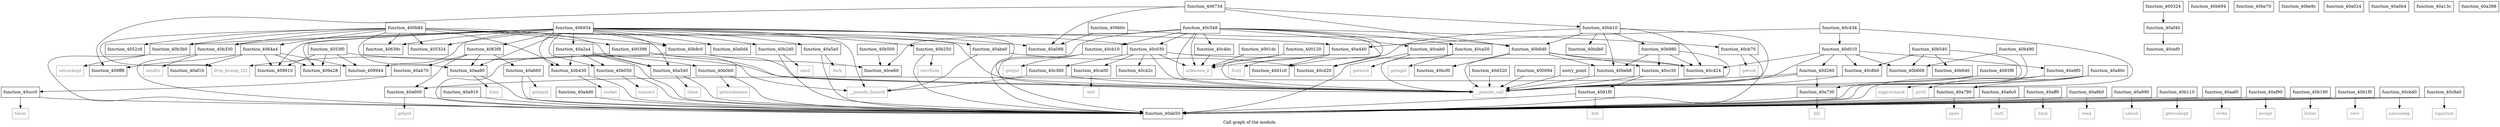 digraph "Call graph of the module." {
  label="Call graph of the module.";
  node [shape=record];

  Node_function_40a600 [label="{function_40a600}"];
  Node_function_40a660 [label="{function_40a660}"];
  Node_function_40a5a0 [label="{function_40a5a0}"];
  Node_function_40a730 [label="{function_40a730}"];
  Node_function_40b6d0 [label="{function_40b6d0}"];
  Node_function_40a6c0 [label="{function_40a6c0}"];
  Node_function_40c548 [label="{function_40c548}"];
  Node_function_40aff0 [label="{function_40aff0}"];
  Node_function_40ab50 [label="{function_40ab50}"];
  Node_function_40ab70 [label="{function_40ab70}"];
  Node_function_40abe0 [label="{function_40abe0}"];
  Node_function_40af10 [label="{function_40af10}"];
  Node_function_40b3b0 [label="{function_40b3b0}"];
  Node_function_40a790 [label="{function_40a790}"];
  Node_function_40a80c [label="{function_40a80c}"];
  Node_function_40c4bc [label="{function_40c4bc}"];
  Node_function_40a8b0 [label="{function_40a8b0}"];
  Node_function_40a910 [label="{function_40a910}"];
  Node_function_40a990 [label="{function_40a990}"];
  Node_function_40a9f0 [label="{function_40a9f0}"];
  Node_function_40af40 [label="{function_40af40}"];
  Node_function_40b8c0 [label="{function_40b8c0}"];
  Node_function_40b050 [label="{function_40b050}"];
  Node_function_40b980 [label="{function_40b980}"];
  Node_function_40c434 [label="{function_40c434}"];
  Node_function_40b0b0 [label="{function_40b0b0}"];
  Node_function_40c42c [label="{function_40c42c}"];
  Node_function_40aa90 [label="{function_40aa90}"];
  Node_function_40b430 [label="{function_40b430}"];
  Node_function_40bb10 [label="{function_40bb10}"];
  Node_function_40b110 [label="{function_40b110}"];
  Node_function_40bcf0 [label="{function_40bcf0}"];
  Node_function_40b490 [label="{function_40b490}"];
  Node_function_40b500 [label="{function_40b500}"];
  Node_function_40aaf0 [label="{function_40aaf0}"];
  Node_function_40b540 [label="{function_40b540}"];
  Node_function_40af90 [label="{function_40af90}"];
  Node_function_40b190 [label="{function_40b190}"];
  Node_function_40bdb0 [label="{function_40bdb0}"];
  Node_function_40b640 [label="{function_40b640}"];
  Node_function_40b668 [label="{function_40b668}"];
  Node_function_40b694 [label="{function_40b694}"];
  Node_function_40b1f0 [label="{function_40b1f0}"];
  Node_function_40be70 [label="{function_40be70}"];
  Node_function_40c8b0 [label="{function_40c8b0}"];
  Node_function_40be9c [label="{function_40be9c}"];
  Node_function_40b250 [label="{function_40b250}"];
  Node_function_40beb8 [label="{function_40beb8}"];
  Node_function_40b2d0 [label="{function_40b2d0}"];
  Node_function_40c030 [label="{function_40c030}"];
  Node_function_40c360 [label="{function_40c360}"];
  Node_function_40b330 [label="{function_40b330}"];
  Node_function_40cb10 [label="{function_40cb10}"];
  Node_function_40cb70 [label="{function_40cb70}"];
  Node_function_40cbd0 [label="{function_40cbd0}"];
  Node_function_40cc30 [label="{function_40cc30}"];
  Node_function_40ccc0 [label="{function_40ccc0}"];
  Node_function_40cd20 [label="{function_40cd20}"];
  Node_socket [color="gray50", fontcolor="gray50", label="{socket}"];
  Node_function_40c9a0 [label="{function_40c9a0}"];
  Node_function_40ca00 [label="{function_40ca00}"];
  Node_function_40ca50 [label="{function_40ca50}"];
  Node_function_40cab0 [label="{function_40cab0}"];
  Node_llvm_bswap_i32 [color="gray50", fontcolor="gray50", label="{llvm_bswap_i32}"];
  Node_function_40ce60 [label="{function_40ce60}"];
  Node_function_40cef0 [label="{function_40cef0}"];
  Node_function_40d010 [label="{function_40d010}"];
  Node_function_40d1c0 [label="{function_40d1c0}"];
  Node_function_40d1f0 [label="{function_40d1f0}"];
  Node_function_40d260 [label="{function_40d260}"];
  Node_function_40d320 [label="{function_40d320}"];
  Node_unknown_0 [color="gray50", fontcolor="gray50", label="{unknown_0}"];
  Node_fcntl [color="gray50", fontcolor="gray50", label="{fcntl}"];
  Node_close [color="gray50", fontcolor="gray50", label="{close}"];
  Node_fork [color="gray50", fontcolor="gray50", label="{fork}"];
  Node_getpid [color="gray50", fontcolor="gray50", label="{getpid}"];
  Node_getppid [color="gray50", fontcolor="gray50", label="{getppid}"];
  Node_ioctl [color="gray50", fontcolor="gray50", label="{ioctl}"];
  Node_kill [color="gray50", fontcolor="gray50", label="{kill}"];
  Node_open [color="gray50", fontcolor="gray50", label="{open}"];
  Node_prctl [color="gray50", fontcolor="gray50", label="{prctl}"];
  Node_read [color="gray50", fontcolor="gray50", label="{read}"];
  Node_setsid [color="gray50", fontcolor="gray50", label="{setsid}"];
  Node_sigprocmask [color="gray50", fontcolor="gray50", label="{sigprocmask}"];
  Node_time [color="gray50", fontcolor="gray50", label="{time}"];
  Node_write [color="gray50", fontcolor="gray50", label="{write}"];
  Node_accept [color="gray50", fontcolor="gray50", label="{accept}"];
  Node_bind [color="gray50", fontcolor="gray50", label="{bind}"];
  Node_connect [color="gray50", fontcolor="gray50", label="{connect}"];
  Node_getsockname [color="gray50", fontcolor="gray50", label="{getsockname}"];
  Node_getsockopt [color="gray50", fontcolor="gray50", label="{getsockopt}"];
  Node_listen [color="gray50", fontcolor="gray50", label="{listen}"];
  Node_recv [color="gray50", fontcolor="gray50", label="{recv}"];
  Node_recvfrom [color="gray50", fontcolor="gray50", label="{recvfrom}"];
  Node_send [color="gray50", fontcolor="gray50", label="{send}"];
  Node_sendto [color="gray50", fontcolor="gray50", label="{sendto}"];
  Node_setsockopt [color="gray50", fontcolor="gray50", label="{setsockopt}"];
  Node_sigaction [color="gray50", fontcolor="gray50", label="{sigaction}"];
  Node_exit [color="gray50", fontcolor="gray50", label="{exit}"];
  Node_getegid [color="gray50", fontcolor="gray50", label="{getegid}"];
  Node_geteuid [color="gray50", fontcolor="gray50", label="{geteuid}"];
  Node_getgid [color="gray50", fontcolor="gray50", label="{getgid}"];
  Node_getuid [color="gray50", fontcolor="gray50", label="{getuid}"];
  Node_nanosleep [color="gray50", fontcolor="gray50", label="{nanosleep}"];
  Node_times [color="gray50", fontcolor="gray50", label="{times}"];
  Node_brk [color="gray50", fontcolor="gray50", label="{brk}"];
  Node___pseudo_call [color="gray50", fontcolor="gray50", label="{__pseudo_call}"];
  Node___pseudo_branch [color="gray50", fontcolor="gray50", label="{__pseudo_branch}"];
  Node_function_400094 [label="{function_400094}"];
  Node_function_400120 [label="{function_400120}"];
  Node_function_4001dc [label="{function_4001dc}"];
  Node_entry_point [label="{entry_point}"];
  Node_function_400324 [label="{function_400324}"];
  Node_function_400398 [label="{function_400398}"];
  Node_function_400b84 [label="{function_400b84}"];
  Node_function_406934 [label="{function_406934}"];
  Node_function_4052c8 [label="{function_4052c8}"];
  Node_function_405324 [label="{function_405324}"];
  Node_function_4053f0 [label="{function_4053f0}"];
  Node_function_40639c [label="{function_40639c}"];
  Node_function_4063f8 [label="{function_4063f8}"];
  Node_function_4064a4 [label="{function_4064a4}"];
  Node_function_4065f8 [label="{function_4065f8}"];
  Node_function_406734 [label="{function_406734}"];
  Node_function_40c424 [label="{function_40c424}"];
  Node_function_409910 [label="{function_409910}"];
  Node_function_409944 [label="{function_409944}"];
  Node_function_409a28 [label="{function_409a28}"];
  Node_function_409b0c [label="{function_409b0c}"];
  Node_function_409ff8 [label="{function_409ff8}"];
  Node_function_40a024 [label="{function_40a024}"];
  Node_function_40a088 [label="{function_40a088}"];
  Node_function_40a0b4 [label="{function_40a0b4}"];
  Node_function_40a0d4 [label="{function_40a0d4}"];
  Node_function_40a13c [label="{function_40a13c}"];
  Node_function_40a2a4 [label="{function_40a2a4}"];
  Node_function_40a388 [label="{function_40a388}"];
  Node_function_40a440 [label="{function_40a440}"];
  Node_function_40a4d0 [label="{function_40a4d0}"];
  Node_function_40a540 [label="{function_40a540}"];
  Node_function_40a600 -> Node_function_40ab50;
  Node_function_40a600 -> Node_getpid;
  Node_function_40a660 -> Node_function_40ab50;
  Node_function_40a660 -> Node_getppid;
  Node_function_40a5a0 -> Node_function_40ab50;
  Node_function_40a5a0 -> Node_fork;
  Node_function_40a730 -> Node_function_40ab50;
  Node_function_40a730 -> Node_kill;
  Node_function_40b6d0 -> Node_function_40bcf0;
  Node_function_40b6d0 -> Node_function_40beb8;
  Node_function_40b6d0 -> Node_function_40cc30;
  Node_function_40b6d0 -> Node___pseudo_call;
  Node_function_40b6d0 -> Node_function_40c424;
  Node_function_40a6c0 -> Node_function_40ab50;
  Node_function_40a6c0 -> Node_ioctl;
  Node_function_40c548 -> Node_function_40ab50;
  Node_function_40c548 -> Node_function_40c4bc;
  Node_function_40c548 -> Node_function_40c030;
  Node_function_40c548 -> Node_function_40cb10;
  Node_function_40c548 -> Node_function_40cb70;
  Node_function_40c548 -> Node_function_40cd20;
  Node_function_40c548 -> Node_function_40ca50;
  Node_function_40c548 -> Node_function_40cab0;
  Node_function_40c548 -> Node_function_40ce60;
  Node_function_40c548 -> Node_function_40d1c0;
  Node_function_40c548 -> Node_unknown_0;
  Node_function_40c548 -> Node___pseudo_call;
  Node_function_40aff0 -> Node_function_40ab50;
  Node_function_40aff0 -> Node_bind;
  Node_function_40ab70 -> Node_function_40ccc0;
  Node_function_40abe0 -> Node_function_40cd20;
  Node_function_40abe0 -> Node___pseudo_branch;
  Node_function_40b3b0 -> Node_function_40ab50;
  Node_function_40b3b0 -> Node_setsockopt;
  Node_function_40a790 -> Node_function_40ab50;
  Node_function_40a790 -> Node_open;
  Node_function_40a80c -> Node_function_40a790;
  Node_function_40a80c -> Node_prctl;
  Node_function_40a80c -> Node___pseudo_call;
  Node_function_40c4bc -> Node_unknown_0;
  Node_function_40a8b0 -> Node_function_40ab50;
  Node_function_40a8b0 -> Node_read;
  Node_function_40a910 -> Node_function_40ab50;
  Node_function_40a990 -> Node_function_40ab50;
  Node_function_40a990 -> Node_setsid;
  Node_function_40a9f0 -> Node_function_40ab50;
  Node_function_40a9f0 -> Node_sigprocmask;
  Node_function_40af40 -> Node_function_40cef0;
  Node_function_40b8c0 -> Node_function_40ab50;
  Node_function_40b8c0 -> Node_function_40ce60;
  Node_function_40b8c0 -> Node___pseudo_call;
  Node_function_40b050 -> Node_function_40ab50;
  Node_function_40b050 -> Node_connect;
  Node_function_40b980 -> Node_function_40beb8;
  Node_function_40b980 -> Node_function_40cc30;
  Node_function_40b980 -> Node___pseudo_call;
  Node_function_40b980 -> Node_function_40c424;
  Node_function_40c434 -> Node_function_40a790;
  Node_function_40c434 -> Node_function_40d010;
  Node_function_40c434 -> Node_function_40a440;
  Node_function_40b0b0 -> Node_function_40ab50;
  Node_function_40b0b0 -> Node_getsockname;
  Node_function_40aa90 -> Node_function_40ab50;
  Node_function_40aa90 -> Node_time;
  Node_function_40b430 -> Node_function_40ab50;
  Node_function_40b430 -> Node_socket;
  Node_function_40bb10 -> Node_function_40b6d0;
  Node_function_40bb10 -> Node_function_40b980;
  Node_function_40bb10 -> Node_function_40bdb0;
  Node_function_40bb10 -> Node_function_40beb8;
  Node_function_40bb10 -> Node_function_40cd20;
  Node_function_40bb10 -> Node___pseudo_call;
  Node_function_40bb10 -> Node_function_40c424;
  Node_function_40b110 -> Node_function_40ab50;
  Node_function_40b110 -> Node_getsockopt;
  Node_function_40b490 -> Node_function_40ab50;
  Node_function_40b490 -> Node_function_40b668;
  Node_function_40b500 -> Node_function_40ce60;
  Node_function_40aaf0 -> Node_function_40ab50;
  Node_function_40aaf0 -> Node_write;
  Node_function_40b540 -> Node_function_40ab50;
  Node_function_40b540 -> Node_function_40b640;
  Node_function_40b540 -> Node_function_40b668;
  Node_function_40b540 -> Node_function_40c8b0;
  Node_function_40af90 -> Node_function_40ab50;
  Node_function_40af90 -> Node_accept;
  Node_function_40b190 -> Node_function_40ab50;
  Node_function_40b190 -> Node_listen;
  Node_function_40b1f0 -> Node_function_40ab50;
  Node_function_40b1f0 -> Node_recv;
  Node_function_40c8b0 -> Node___pseudo_call;
  Node_function_40b250 -> Node_function_40ab50;
  Node_function_40b250 -> Node_recvfrom;
  Node_function_40beb8 -> Node___pseudo_call;
  Node_function_40b2d0 -> Node_function_40ab50;
  Node_function_40b2d0 -> Node_send;
  Node_function_40c030 -> Node_function_40c42c;
  Node_function_40c030 -> Node_function_40c360;
  Node_function_40c030 -> Node_function_40ca00;
  Node_function_40c030 -> Node_unknown_0;
  Node_function_40c030 -> Node___pseudo_call;
  Node_function_40c030 -> Node_function_40c424;
  Node_function_40c360 -> Node___pseudo_call;
  Node_function_40c360 -> Node___pseudo_branch;
  Node_function_40b330 -> Node_function_40ab50;
  Node_function_40b330 -> Node_sendto;
  Node_function_40cb10 -> Node_function_40ab50;
  Node_function_40cb10 -> Node_getgid;
  Node_function_40cb70 -> Node_function_40ab50;
  Node_function_40cb70 -> Node_getuid;
  Node_function_40cbd0 -> Node_function_40ab50;
  Node_function_40cbd0 -> Node_nanosleep;
  Node_function_40cc30 -> Node_function_40d1f0;
  Node_function_40cc30 -> Node___pseudo_call;
  Node_function_40ccc0 -> Node_function_40ab50;
  Node_function_40ccc0 -> Node_times;
  Node_function_40c9a0 -> Node_function_40ab50;
  Node_function_40c9a0 -> Node_sigaction;
  Node_function_40ca00 -> Node_exit;
  Node_function_40ca50 -> Node_getegid;
  Node_function_40ca50 -> Node___pseudo_call;
  Node_function_40cab0 -> Node_function_40ab50;
  Node_function_40cab0 -> Node_geteuid;
  Node_function_40d010 -> Node_function_40a9f0;
  Node_function_40d010 -> Node_function_40b668;
  Node_function_40d010 -> Node_function_40c8b0;
  Node_function_40d010 -> Node_function_40d260;
  Node_function_40d010 -> Node___pseudo_call;
  Node_function_40d010 -> Node_function_40c424;
  Node_function_40d1f0 -> Node_function_40ab50;
  Node_function_40d1f0 -> Node_brk;
  Node_function_40d260 -> Node_function_40a600;
  Node_function_40d260 -> Node_function_40a730;
  Node_function_40d260 -> Node___pseudo_call;
  Node_function_40d320 -> Node___pseudo_call;
  Node_function_400094 -> Node___pseudo_call;
  Node_function_400120 -> Node_unknown_0;
  Node_function_400120 -> Node___pseudo_call;
  Node_function_4001dc -> Node_unknown_0;
  Node_entry_point -> Node___pseudo_call;
  Node_function_400324 -> Node_function_40af40;
  Node_function_400398 -> Node_llvm_bswap_i32;
  Node_function_400398 -> Node___pseudo_call;
  Node_function_400398 -> Node___pseudo_branch;
  Node_function_400b84 -> Node_function_40b3b0;
  Node_function_400b84 -> Node_function_40b8c0;
  Node_function_400b84 -> Node_function_40aa90;
  Node_function_400b84 -> Node_function_40b430;
  Node_function_400b84 -> Node_function_40b330;
  Node_function_400b84 -> Node_llvm_bswap_i32;
  Node_function_400b84 -> Node___pseudo_call;
  Node_function_400b84 -> Node_function_400398;
  Node_function_400b84 -> Node_function_4052c8;
  Node_function_400b84 -> Node_function_405324;
  Node_function_400b84 -> Node_function_40639c;
  Node_function_400b84 -> Node_function_4064a4;
  Node_function_400b84 -> Node_function_40a088;
  Node_function_400b84 -> Node_function_40a540;
  Node_function_406934 -> Node_function_40a5a0;
  Node_function_406934 -> Node_function_40abe0;
  Node_function_406934 -> Node_function_40b3b0;
  Node_function_406934 -> Node_function_40b8c0;
  Node_function_406934 -> Node_function_40b050;
  Node_function_406934 -> Node_function_40aa90;
  Node_function_406934 -> Node_function_40b430;
  Node_function_406934 -> Node_function_40b250;
  Node_function_406934 -> Node_function_40b2d0;
  Node_function_406934 -> Node_function_40c030;
  Node_function_406934 -> Node_function_40b330;
  Node_function_406934 -> Node___pseudo_call;
  Node_function_406934 -> Node___pseudo_branch;
  Node_function_406934 -> Node_function_405324;
  Node_function_406934 -> Node_function_40639c;
  Node_function_406934 -> Node_function_4063f8;
  Node_function_406934 -> Node_function_409910;
  Node_function_406934 -> Node_function_409944;
  Node_function_406934 -> Node_function_409a28;
  Node_function_406934 -> Node_function_40a0d4;
  Node_function_406934 -> Node_function_40a2a4;
  Node_function_406934 -> Node_function_40a440;
  Node_function_406934 -> Node_function_40a540;
  Node_function_4053f0 -> Node___pseudo_call;
  Node_function_4053f0 -> Node_function_409910;
  Node_function_4053f0 -> Node_function_409944;
  Node_function_4053f0 -> Node_function_409a28;
  Node_function_4063f8 -> Node_function_40a600;
  Node_function_4063f8 -> Node_function_40a660;
  Node_function_4063f8 -> Node_function_40ab70;
  Node_function_4063f8 -> Node_function_40aa90;
  Node_function_4064a4 -> Node_function_40af10;
  Node_function_4064a4 -> Node_function_409910;
  Node_function_4064a4 -> Node_function_409944;
  Node_function_4064a4 -> Node_function_409a28;
  Node_function_4064a4 -> Node_function_409ff8;
  Node_function_4065f8 -> Node_function_40a730;
  Node_function_4065f8 -> Node___pseudo_call;
  Node_function_406734 -> Node_function_40b6d0;
  Node_function_406734 -> Node_function_40bb10;
  Node_function_406734 -> Node_function_409ff8;
  Node_function_406734 -> Node_function_40a088;
  Node_function_409b0c -> Node_function_40b6d0;
  Node_function_409b0c -> Node_function_40a088;
  Node_function_40a2a4 -> Node_function_40ab50;
  Node_function_40a2a4 -> Node_function_40b050;
  Node_function_40a2a4 -> Node_function_40b0b0;
  Node_function_40a2a4 -> Node_function_40b430;
  Node_function_40a2a4 -> Node_function_40a540;
  Node_function_40a440 -> Node_function_40d1c0;
  Node_function_40a440 -> Node_unknown_0;
  Node_function_40a440 -> Node_fcntl;
  Node_function_40a4d0 -> Node_function_40ab50;
  Node_function_40a540 -> Node_function_40ab50;
  Node_function_40a540 -> Node_close;
}
